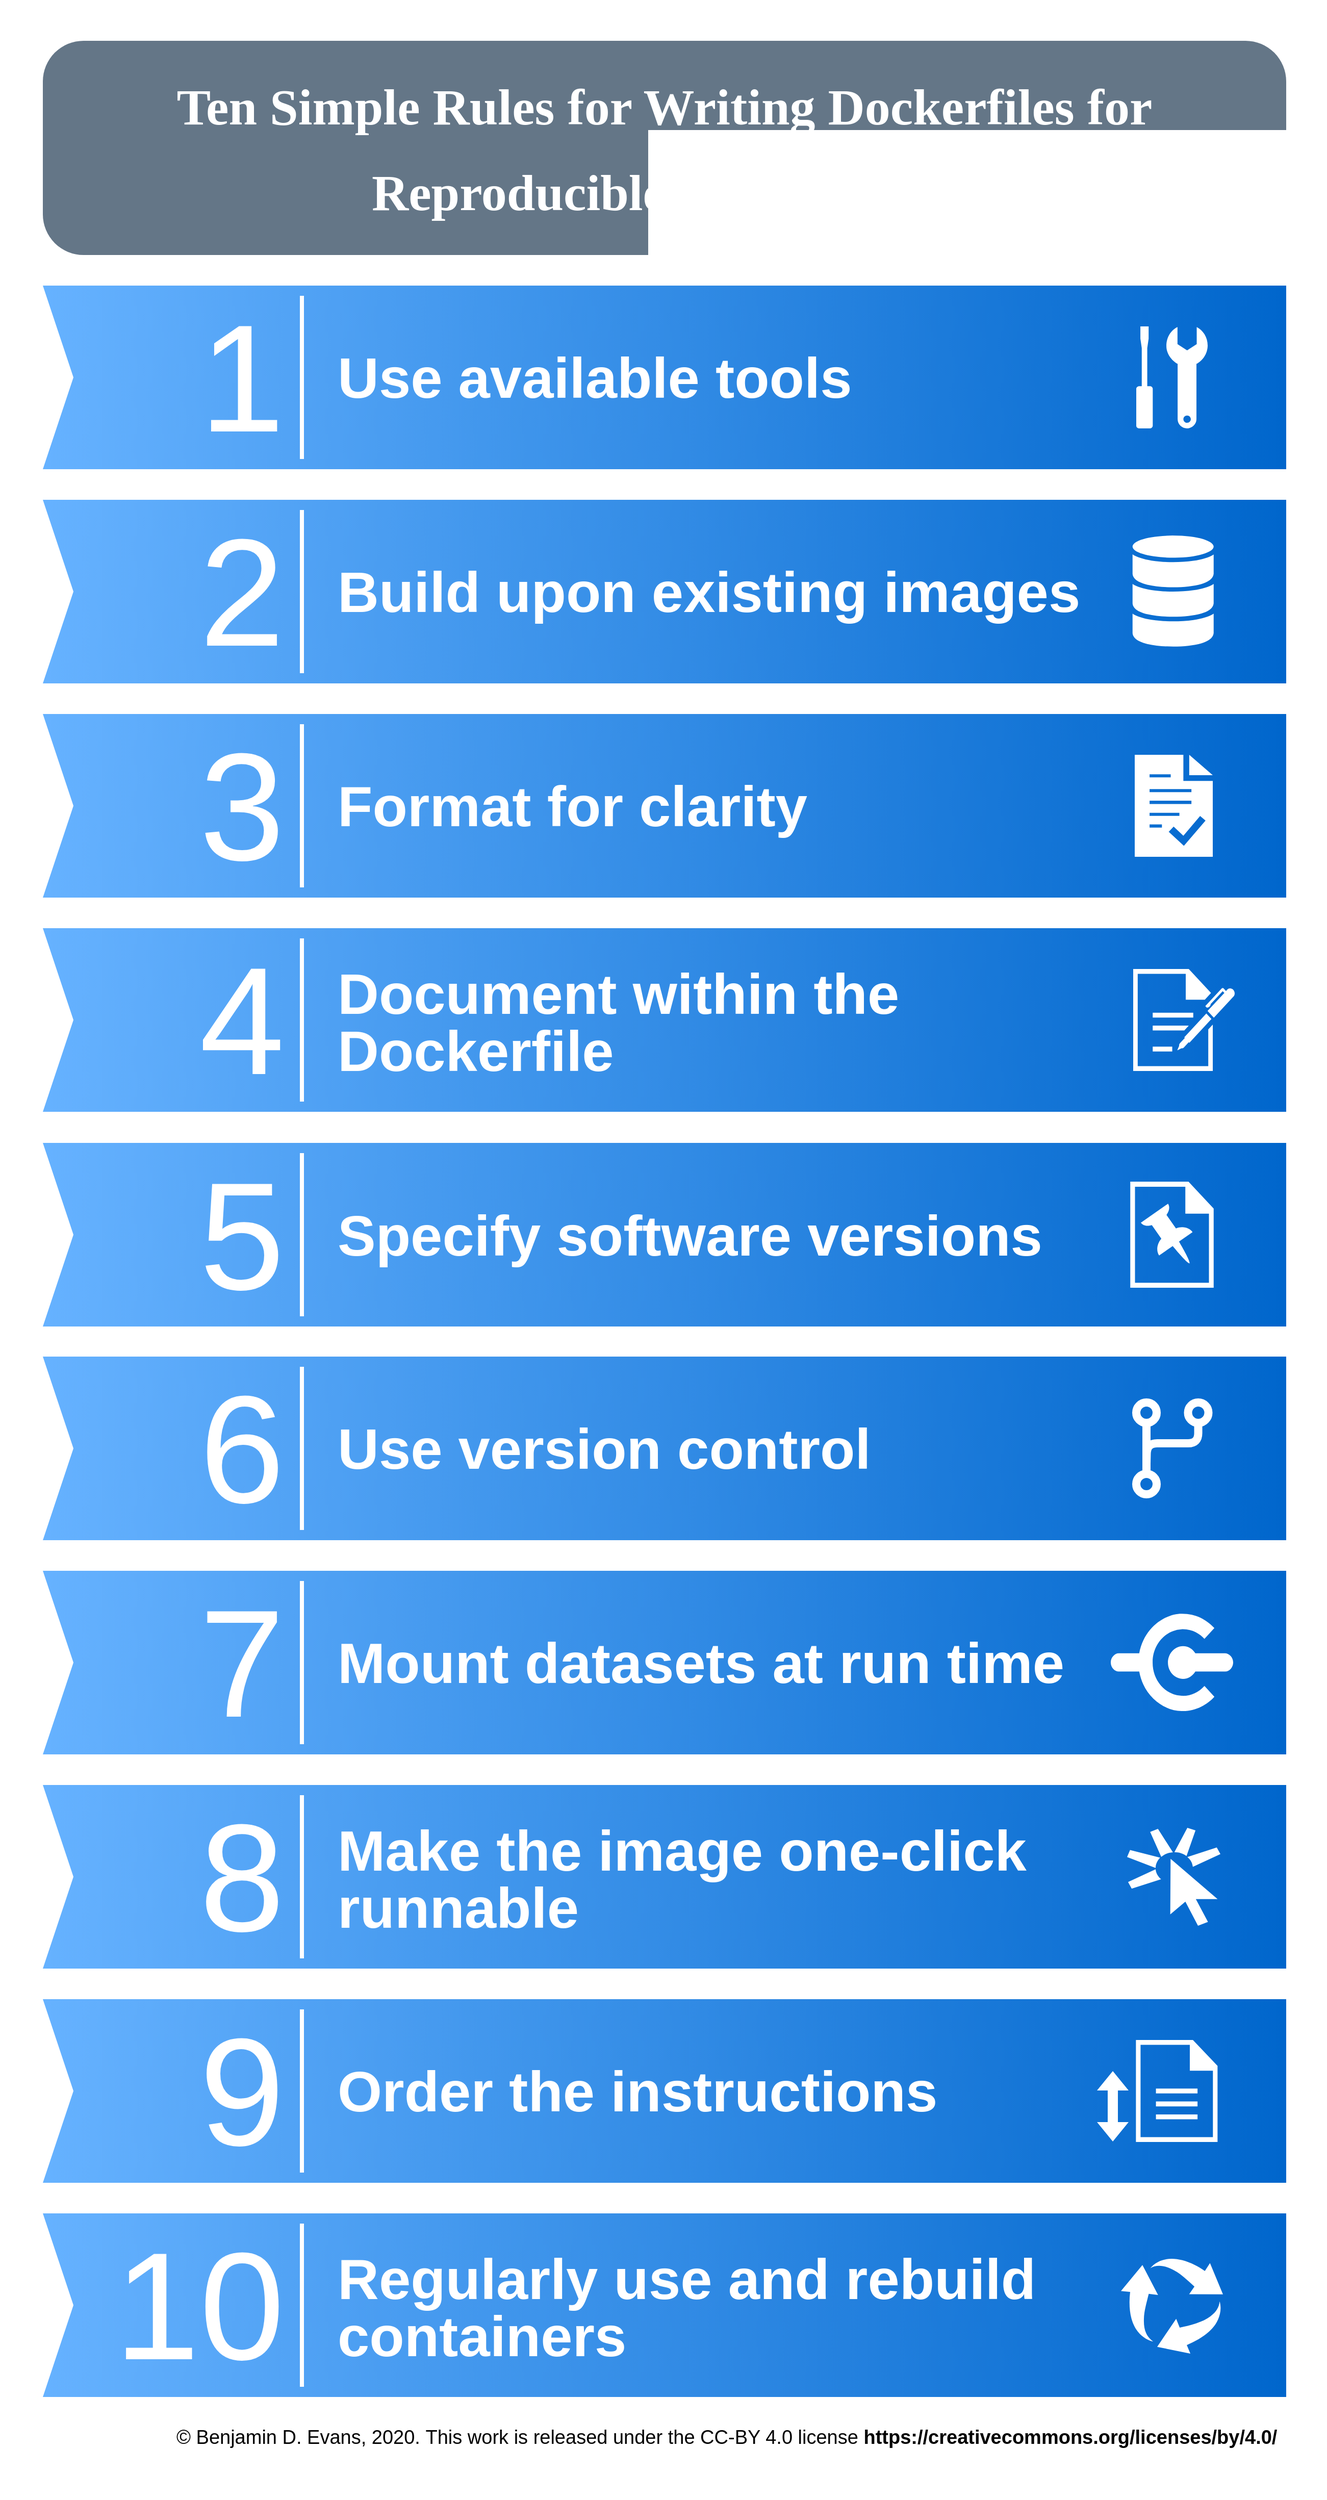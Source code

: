 <mxfile version="13.6.9" type="device"><diagram name="Page-1" id="1622d65d-c77d-c4b6-e0e7-3c11208c8684"><mxGraphModel dx="1107" dy="849" grid="1" gridSize="10" guides="1" tooltips="1" connect="1" arrows="1" fold="1" page="1" pageScale="1.5" pageWidth="1169" pageHeight="826" background="#ffffff" math="0" shadow="0"><root><mxCell id="0" style=";html=1;"/><mxCell id="1" style=";html=1;" parent="0"/><mxCell id="869962fe87da545-5" value="" style="whiteSpace=wrap;html=1;rounded=1;shadow=0;dashed=0;strokeWidth=1;fontFamily=Verdana;fontSize=70;verticalAlign=top;spacingTop=10;perimeter=rectanglePerimeter;arcSize=0;strokeColor=none;fillColor=none;" parent="1" vertex="1"><mxGeometry x="220" y="10" width="1300" height="2450" as="geometry"/></mxCell><mxCell id="869962fe87da545-2" value="" style="html=1;shadow=0;dashed=0;align=center;verticalAlign=middle;shape=mxgraph.arrows2.arrow;dy=0;dx=0;notch=30;rounded=0;strokeColor=none;strokeWidth=1;fillColor=#0066CC;fontFamily=Tahoma;fontSize=10;fontColor=#000000;gradientColor=#66B2FF;gradientDirection=west;" parent="1" vertex="1"><mxGeometry x="262" y="290" width="1219" height="180" as="geometry"/></mxCell><mxCell id="869962fe87da545-8" value="" style="html=1;shadow=0;dashed=0;align=center;verticalAlign=middle;shape=mxgraph.arrows2.arrow;dy=0;dx=0;notch=30;rounded=0;strokeColor=none;strokeWidth=1;fillColor=#0066CC;fontFamily=Tahoma;fontSize=10;fontColor=#000000;gradientColor=#66B2FF;gradientDirection=west;" parent="1" vertex="1"><mxGeometry x="262" y="500" width="1219" height="180" as="geometry"/></mxCell><mxCell id="869962fe87da545-11" value="" style="html=1;shadow=0;dashed=0;align=center;verticalAlign=middle;shape=mxgraph.arrows2.arrow;dy=0;dx=0;notch=30;rounded=0;strokeColor=none;strokeWidth=1;fillColor=#0066CC;fontFamily=Tahoma;fontSize=10;fontColor=#000000;gradientColor=#66B2FF;gradientDirection=west;" parent="1" vertex="1"><mxGeometry x="262" y="710" width="1219" height="180" as="geometry"/></mxCell><mxCell id="869962fe87da545-14" value="" style="html=1;shadow=0;dashed=0;align=center;verticalAlign=middle;shape=mxgraph.arrows2.arrow;dy=0;dx=0;notch=30;rounded=0;strokeColor=none;strokeWidth=1;fillColor=#0066CC;fontFamily=Tahoma;fontSize=10;fontColor=#000000;gradientColor=#66B2FF;gradientDirection=west;" parent="1" vertex="1"><mxGeometry x="262" y="920" width="1219" height="180" as="geometry"/></mxCell><mxCell id="869962fe87da545-17" value="" style="html=1;shadow=0;dashed=0;align=center;verticalAlign=middle;shape=mxgraph.arrows2.arrow;dy=0;dx=0;notch=30;rounded=0;strokeColor=none;strokeWidth=1;fillColor=#0066CC;fontFamily=Tahoma;fontSize=10;fontColor=#000000;gradientColor=#66B2FF;gradientDirection=west;" parent="1" vertex="1"><mxGeometry x="262" y="1130.5" width="1219" height="180" as="geometry"/></mxCell><mxCell id="869962fe87da545-19" value="1" style="text;html=1;strokeColor=none;fillColor=none;align=right;verticalAlign=middle;whiteSpace=wrap;rounded=0;shadow=0;dashed=0;fontFamily=Helvetica;fontSize=150;fontColor=#FFFFFF;" parent="1" vertex="1"><mxGeometry x="301" y="290" width="200" height="180" as="geometry"/></mxCell><mxCell id="869962fe87da545-20" value="2" style="text;html=1;strokeColor=none;fillColor=none;align=right;verticalAlign=middle;whiteSpace=wrap;rounded=0;shadow=0;dashed=0;fontFamily=Helvetica;fontSize=150;fontColor=#FFFFFF;" parent="1" vertex="1"><mxGeometry x="301" y="500" width="200" height="180" as="geometry"/></mxCell><mxCell id="869962fe87da545-21" value="3" style="text;html=1;strokeColor=none;fillColor=none;align=right;verticalAlign=middle;whiteSpace=wrap;rounded=0;shadow=0;dashed=0;fontFamily=Helvetica;fontSize=150;fontColor=#FFFFFF;" parent="1" vertex="1"><mxGeometry x="301" y="710" width="200" height="180" as="geometry"/></mxCell><mxCell id="869962fe87da545-22" value="4" style="text;html=1;strokeColor=none;fillColor=none;align=right;verticalAlign=middle;whiteSpace=wrap;rounded=0;shadow=0;dashed=0;fontFamily=Helvetica;fontSize=150;fontColor=#FFFFFF;" parent="1" vertex="1"><mxGeometry x="301" y="920" width="200" height="180" as="geometry"/></mxCell><mxCell id="869962fe87da545-23" value="5" style="text;html=1;strokeColor=none;fillColor=none;align=right;verticalAlign=middle;whiteSpace=wrap;rounded=0;shadow=0;dashed=0;fontFamily=Helvetica;fontSize=150;fontColor=#FFFFFF;" parent="1" vertex="1"><mxGeometry x="301" y="1130.5" width="200" height="180" as="geometry"/></mxCell><mxCell id="869962fe87da545-24" value="" style="line;strokeWidth=4;direction=south;html=1;rounded=0;shadow=0;dashed=0;fillColor=none;gradientColor=#AD0002;fontFamily=Helvetica;fontSize=150;fontColor=#FFFFFF;align=right;strokeColor=#FFFFFF;" parent="1" vertex="1"><mxGeometry x="511" y="300" width="10" height="160" as="geometry"/></mxCell><mxCell id="869962fe87da545-25" value="" style="line;strokeWidth=4;direction=south;html=1;rounded=0;shadow=0;dashed=0;fillColor=none;gradientColor=#AD0002;fontFamily=Helvetica;fontSize=150;fontColor=#FFFFFF;align=right;strokeColor=#FFFFFF;" parent="1" vertex="1"><mxGeometry x="511" y="510" width="10" height="160" as="geometry"/></mxCell><mxCell id="869962fe87da545-26" value="" style="line;strokeWidth=4;direction=south;html=1;rounded=0;shadow=0;dashed=0;fillColor=none;gradientColor=#AD0002;fontFamily=Helvetica;fontSize=150;fontColor=#FFFFFF;align=right;strokeColor=#FFFFFF;" parent="1" vertex="1"><mxGeometry x="511" y="720" width="10" height="160" as="geometry"/></mxCell><mxCell id="869962fe87da545-27" value="" style="line;strokeWidth=4;direction=south;html=1;rounded=0;shadow=0;dashed=0;fillColor=none;gradientColor=#AD0002;fontFamily=Helvetica;fontSize=150;fontColor=#FFFFFF;align=right;strokeColor=#FFFFFF;" parent="1" vertex="1"><mxGeometry x="511" y="930" width="10" height="160" as="geometry"/></mxCell><mxCell id="869962fe87da545-28" value="" style="line;strokeWidth=4;direction=south;html=1;rounded=0;shadow=0;dashed=0;fillColor=none;gradientColor=#AD0002;fontFamily=Helvetica;fontSize=150;fontColor=#FFFFFF;align=right;strokeColor=#FFFFFF;" parent="1" vertex="1"><mxGeometry x="511" y="1140.5" width="10" height="160" as="geometry"/></mxCell><mxCell id="869962fe87da545-29" value="&lt;h1&gt;&lt;font style=&quot;line-height: 100% ; font-size: 56px&quot;&gt;Use available tools&lt;/font&gt;&lt;/h1&gt;" style="text;html=1;strokeColor=none;fillColor=none;spacing=0;spacingTop=0;whiteSpace=wrap;overflow=hidden;rounded=0;shadow=0;dashed=0;fontFamily=Helvetica;fontSize=12;fontColor=#FFFFFF;align=left;verticalAlign=middle;" parent="1" vertex="1"><mxGeometry x="551" y="310" width="730" height="140" as="geometry"/></mxCell><mxCell id="869962fe87da545-30" value="&lt;h1&gt;&lt;font style=&quot;line-height: 100% ; font-size: 56px&quot;&gt;Build upon existing images&lt;/font&gt;&lt;/h1&gt;" style="text;html=1;strokeColor=none;fillColor=none;spacing=0;spacingTop=0;whiteSpace=wrap;overflow=hidden;rounded=0;shadow=0;dashed=0;fontFamily=Helvetica;fontSize=12;fontColor=#FFFFFF;align=left;verticalAlign=middle;" parent="1" vertex="1"><mxGeometry x="551" y="520" width="730" height="140" as="geometry"/></mxCell><mxCell id="869962fe87da545-31" value="&lt;h1&gt;&lt;font style=&quot;line-height: 100% ; font-size: 56px&quot;&gt;Format for clarity&lt;/font&gt;&lt;/h1&gt;" style="text;html=1;strokeColor=none;fillColor=none;spacing=0;spacingTop=0;whiteSpace=wrap;overflow=hidden;rounded=0;shadow=0;dashed=0;fontFamily=Helvetica;fontSize=12;fontColor=#FFFFFF;align=left;verticalAlign=middle;" parent="1" vertex="1"><mxGeometry x="551" y="730" width="730" height="140" as="geometry"/></mxCell><mxCell id="869962fe87da545-32" value="&lt;h1&gt;&lt;font style=&quot;line-height: 100% ; font-size: 56px&quot;&gt;Document within the Dockerfile&lt;/font&gt;&lt;/h1&gt;" style="text;html=1;strokeColor=none;fillColor=none;spacing=0;spacingTop=0;whiteSpace=wrap;overflow=hidden;rounded=0;shadow=0;dashed=0;fontFamily=Helvetica;fontSize=12;fontColor=#FFFFFF;align=left;verticalAlign=middle;" parent="1" vertex="1"><mxGeometry x="551" y="940" width="730" height="140" as="geometry"/></mxCell><mxCell id="869962fe87da545-33" value="&lt;h1&gt;&lt;font style=&quot;line-height: 100% ; font-size: 56px&quot;&gt;Specify software versions&lt;/font&gt;&lt;/h1&gt;" style="text;html=1;strokeColor=none;fillColor=none;spacing=0;spacingTop=0;whiteSpace=wrap;overflow=hidden;rounded=0;shadow=0;dashed=0;fontFamily=Helvetica;fontSize=12;fontColor=#FFFFFF;align=left;verticalAlign=middle;" parent="1" vertex="1"><mxGeometry x="551" y="1150.5" width="730" height="140" as="geometry"/></mxCell><mxCell id="869962fe87da545-37" value="" style="shadow=0;dashed=0;html=1;strokeColor=none;fillColor=#FFFFFF;labelPosition=center;verticalLabelPosition=bottom;verticalAlign=top;shape=mxgraph.office.concepts.maintenance;rounded=0;fontFamily=Helvetica;fontSize=12;fontColor=#FFFFFF;align=left;" parent="1" vertex="1"><mxGeometry x="1334" y="330" width="70" height="100" as="geometry"/></mxCell><mxCell id="Tkywn2ojsrIOoug7aCTN-4" value="" style="html=1;shadow=0;dashed=0;align=center;verticalAlign=middle;shape=mxgraph.arrows2.arrow;dy=0;dx=0;notch=30;rounded=0;strokeColor=none;strokeWidth=1;fillColor=#0066CC;fontFamily=Tahoma;fontSize=10;fontColor=#000000;gradientColor=#66B2FF;gradientDirection=west;" parent="1" vertex="1"><mxGeometry x="262" y="1340" width="1219" height="180" as="geometry"/></mxCell><mxCell id="Tkywn2ojsrIOoug7aCTN-5" value="6" style="text;html=1;strokeColor=none;fillColor=none;align=right;verticalAlign=middle;whiteSpace=wrap;rounded=0;shadow=0;dashed=0;fontFamily=Helvetica;fontSize=150;fontColor=#FFFFFF;" parent="1" vertex="1"><mxGeometry x="301" y="1340" width="200" height="180" as="geometry"/></mxCell><mxCell id="Tkywn2ojsrIOoug7aCTN-6" value="" style="line;strokeWidth=4;direction=south;html=1;rounded=0;shadow=0;dashed=0;fillColor=none;gradientColor=#AD0002;fontFamily=Helvetica;fontSize=150;fontColor=#FFFFFF;align=right;strokeColor=#FFFFFF;" parent="1" vertex="1"><mxGeometry x="511" y="1350" width="10" height="160" as="geometry"/></mxCell><mxCell id="Tkywn2ojsrIOoug7aCTN-7" value="&lt;h1&gt;&lt;font style=&quot;line-height: 100% ; font-size: 56px&quot;&gt;Use version control&lt;/font&gt;&lt;/h1&gt;" style="text;html=1;strokeColor=none;fillColor=none;spacing=0;spacingTop=0;whiteSpace=wrap;overflow=hidden;rounded=0;shadow=0;dashed=0;fontFamily=Helvetica;fontSize=12;fontColor=#FFFFFF;align=left;verticalAlign=middle;" parent="1" vertex="1"><mxGeometry x="551" y="1360" width="730" height="140" as="geometry"/></mxCell><mxCell id="Tkywn2ojsrIOoug7aCTN-11" value="" style="html=1;shadow=0;dashed=0;align=center;verticalAlign=middle;shape=mxgraph.arrows2.arrow;dy=0;dx=0;notch=30;rounded=0;strokeColor=none;strokeWidth=1;fillColor=#0066CC;fontFamily=Tahoma;fontSize=10;fontColor=#000000;gradientColor=#66B2FF;gradientDirection=west;" parent="1" vertex="1"><mxGeometry x="262" y="1550" width="1219" height="180" as="geometry"/></mxCell><mxCell id="Tkywn2ojsrIOoug7aCTN-12" value="7" style="text;html=1;strokeColor=none;fillColor=none;align=right;verticalAlign=middle;whiteSpace=wrap;rounded=0;shadow=0;dashed=0;fontFamily=Helvetica;fontSize=150;fontColor=#FFFFFF;" parent="1" vertex="1"><mxGeometry x="301" y="1550" width="200" height="180" as="geometry"/></mxCell><mxCell id="Tkywn2ojsrIOoug7aCTN-13" value="" style="line;strokeWidth=4;direction=south;html=1;rounded=0;shadow=0;dashed=0;fillColor=none;gradientColor=#AD0002;fontFamily=Helvetica;fontSize=150;fontColor=#FFFFFF;align=right;strokeColor=#FFFFFF;" parent="1" vertex="1"><mxGeometry x="511" y="1560" width="10" height="160" as="geometry"/></mxCell><mxCell id="Tkywn2ojsrIOoug7aCTN-14" value="&lt;h1&gt;&lt;font style=&quot;line-height: 100% ; font-size: 56px&quot;&gt;Mount datasets at run time&lt;/font&gt;&lt;/h1&gt;" style="text;html=1;strokeColor=none;fillColor=none;spacing=0;spacingTop=0;whiteSpace=wrap;overflow=hidden;rounded=0;shadow=0;dashed=0;fontFamily=Helvetica;fontSize=12;fontColor=#FFFFFF;align=left;verticalAlign=middle;" parent="1" vertex="1"><mxGeometry x="551" y="1570" width="730" height="140" as="geometry"/></mxCell><mxCell id="Tkywn2ojsrIOoug7aCTN-18" value="" style="html=1;shadow=0;dashed=0;align=center;verticalAlign=middle;shape=mxgraph.arrows2.arrow;dy=0;dx=0;notch=30;rounded=0;strokeColor=none;strokeWidth=1;fillColor=#0066CC;fontFamily=Tahoma;fontSize=10;fontColor=#000000;gradientColor=#66B2FF;gradientDirection=west;" parent="1" vertex="1"><mxGeometry x="262" y="1760" width="1219" height="180" as="geometry"/></mxCell><mxCell id="Tkywn2ojsrIOoug7aCTN-19" value="8" style="text;html=1;strokeColor=none;fillColor=none;align=right;verticalAlign=middle;whiteSpace=wrap;rounded=0;shadow=0;dashed=0;fontFamily=Helvetica;fontSize=150;fontColor=#FFFFFF;" parent="1" vertex="1"><mxGeometry x="301" y="1760" width="200" height="180" as="geometry"/></mxCell><mxCell id="Tkywn2ojsrIOoug7aCTN-20" value="" style="line;strokeWidth=4;direction=south;html=1;rounded=0;shadow=0;dashed=0;fillColor=none;gradientColor=#AD0002;fontFamily=Helvetica;fontSize=150;fontColor=#FFFFFF;align=right;strokeColor=#FFFFFF;" parent="1" vertex="1"><mxGeometry x="511" y="1770" width="10" height="160" as="geometry"/></mxCell><mxCell id="Tkywn2ojsrIOoug7aCTN-21" value="&lt;h1&gt;&lt;font style=&quot;line-height: 100% ; font-size: 56px&quot;&gt;Make the image one-click runnable&lt;/font&gt;&lt;/h1&gt;" style="text;html=1;strokeColor=none;fillColor=none;spacing=0;spacingTop=0;whiteSpace=wrap;overflow=hidden;rounded=0;shadow=0;dashed=0;fontFamily=Helvetica;fontSize=12;fontColor=#FFFFFF;align=left;verticalAlign=middle;" parent="1" vertex="1"><mxGeometry x="551" y="1780" width="730" height="140" as="geometry"/></mxCell><mxCell id="Tkywn2ojsrIOoug7aCTN-25" value="" style="html=1;shadow=0;dashed=0;align=center;verticalAlign=middle;shape=mxgraph.arrows2.arrow;dy=0;dx=0;notch=30;rounded=0;strokeColor=none;strokeWidth=1;fillColor=#0066CC;fontFamily=Tahoma;fontSize=10;gradientDirection=west;gradientColor=#66B2FF;" parent="1" vertex="1"><mxGeometry x="262" y="1970" width="1219" height="180" as="geometry"/></mxCell><mxCell id="Tkywn2ojsrIOoug7aCTN-26" value="9" style="text;html=1;strokeColor=none;fillColor=none;align=right;verticalAlign=middle;whiteSpace=wrap;rounded=0;shadow=0;dashed=0;fontFamily=Helvetica;fontSize=150;fontColor=#FFFFFF;" parent="1" vertex="1"><mxGeometry x="301" y="1970" width="200" height="180" as="geometry"/></mxCell><mxCell id="Tkywn2ojsrIOoug7aCTN-27" value="" style="line;strokeWidth=4;direction=south;html=1;rounded=0;shadow=0;dashed=0;fillColor=none;gradientColor=#AD0002;fontFamily=Helvetica;fontSize=150;fontColor=#FFFFFF;align=right;strokeColor=#FFFFFF;" parent="1" vertex="1"><mxGeometry x="511" y="1980" width="10" height="160" as="geometry"/></mxCell><mxCell id="Tkywn2ojsrIOoug7aCTN-28" value="&lt;h1&gt;&lt;font style=&quot;line-height: 100% ; font-size: 56px&quot;&gt;Order the instructions&lt;/font&gt;&lt;/h1&gt;" style="text;html=1;strokeColor=none;fillColor=none;spacing=0;spacingTop=0;whiteSpace=wrap;overflow=hidden;rounded=0;shadow=0;dashed=0;fontFamily=Helvetica;fontSize=12;fontColor=#FFFFFF;align=left;verticalAlign=middle;" parent="1" vertex="1"><mxGeometry x="551" y="1990" width="730" height="140" as="geometry"/></mxCell><mxCell id="Tkywn2ojsrIOoug7aCTN-32" value="" style="html=1;shadow=0;dashed=0;align=center;verticalAlign=middle;shape=mxgraph.arrows2.arrow;dy=0;dx=0;notch=30;rounded=0;strokeColor=none;strokeWidth=1;fillColor=#0066CC;fontFamily=Tahoma;fontSize=10;fontColor=#000000;gradientColor=#66B2FF;gradientDirection=west;" parent="1" vertex="1"><mxGeometry x="262" y="2180" width="1219" height="180" as="geometry"/></mxCell><mxCell id="Tkywn2ojsrIOoug7aCTN-33" value="10" style="text;html=1;strokeColor=none;fillColor=none;align=right;verticalAlign=middle;whiteSpace=wrap;rounded=0;shadow=0;dashed=0;fontFamily=Helvetica;fontSize=150;fontColor=#FFFFFF;" parent="1" vertex="1"><mxGeometry x="301" y="2180" width="200" height="180" as="geometry"/></mxCell><mxCell id="Tkywn2ojsrIOoug7aCTN-34" value="" style="line;strokeWidth=4;direction=south;html=1;rounded=0;shadow=0;dashed=0;fillColor=none;gradientColor=#AD0002;fontFamily=Helvetica;fontSize=150;fontColor=#FFFFFF;align=right;strokeColor=#FFFFFF;" parent="1" vertex="1"><mxGeometry x="511" y="2190" width="10" height="160" as="geometry"/></mxCell><mxCell id="Tkywn2ojsrIOoug7aCTN-35" value="&lt;h1&gt;&lt;font style=&quot;line-height: 100% ; font-size: 56px&quot;&gt;Regularly use and rebuild containers&lt;/font&gt;&lt;/h1&gt;" style="text;html=1;strokeColor=none;fillColor=none;spacing=0;spacingTop=0;whiteSpace=wrap;overflow=hidden;rounded=0;shadow=0;dashed=0;fontFamily=Helvetica;fontSize=12;fontColor=#FFFFFF;align=left;verticalAlign=middle;" parent="1" vertex="1"><mxGeometry x="551" y="2200" width="730" height="140" as="geometry"/></mxCell><mxCell id="Tkywn2ojsrIOoug7aCTN-43" value="" style="pointerEvents=1;shadow=0;dashed=0;html=1;labelPosition=center;verticalLabelPosition=bottom;verticalAlign=top;outlineConnect=0;align=center;shape=mxgraph.office.concepts.sign_up;strokeColor=none;" parent="1" vertex="1"><mxGeometry x="1331" y="960" width="100" height="100" as="geometry"/></mxCell><mxCell id="Tkywn2ojsrIOoug7aCTN-44" value="" style="pointerEvents=1;shadow=0;dashed=0;html=1;labelPosition=center;verticalLabelPosition=bottom;verticalAlign=top;outlineConnect=0;align=center;shape=mxgraph.office.concepts.get_started;strokeColor=none;" parent="1" vertex="1"><mxGeometry x="1325" y="1802" width="91.5" height="96" as="geometry"/></mxCell><mxCell id="Tkywn2ojsrIOoug7aCTN-46" value="" style="html=1;aspect=fixed;shadow=0;align=center;verticalAlign=top;shape=mxgraph.gcp2.arrow_cycle;strokeColor=none;" parent="1" vertex="1"><mxGeometry x="1319" y="2222.5" width="100" height="95" as="geometry"/></mxCell><mxCell id="Tkywn2ojsrIOoug7aCTN-52" value="" style="pointerEvents=1;shadow=0;dashed=0;html=1;labelPosition=center;verticalLabelPosition=bottom;verticalAlign=top;align=center;shape=mxgraph.mscae.intune.terms_and_conditions;strokeColor=none;" parent="1" vertex="1"><mxGeometry x="1332.5" y="750" width="76.5" height="100" as="geometry"/></mxCell><mxCell id="Tkywn2ojsrIOoug7aCTN-58" value="" style="pointerEvents=1;shadow=0;dashed=0;html=1;labelPosition=center;verticalLabelPosition=bottom;verticalAlign=top;outlineConnect=0;align=center;shape=mxgraph.office.concepts.document_blank;strokeColor=none;" parent="1" vertex="1"><mxGeometry x="1328.13" y="1168.5" width="81.75" height="104" as="geometry"/></mxCell><mxCell id="Tkywn2ojsrIOoug7aCTN-57" value="" style="pointerEvents=1;shadow=0;dashed=0;html=1;labelPosition=center;verticalLabelPosition=bottom;verticalAlign=top;outlineConnect=0;align=center;shape=mxgraph.office.concepts.pin;strokeColor=none;rotation=-35;" parent="1" vertex="1"><mxGeometry x="1349.01" y="1194" width="40" height="60" as="geometry"/></mxCell><mxCell id="Tkywn2ojsrIOoug7aCTN-63" value="&lt;font size=&quot;1&quot;&gt;&lt;b style=&quot;font-size: 50px&quot;&gt;Ten Simple Rules for Writing Dockerfiles for Reproducible Data Science&lt;/b&gt;&lt;/font&gt;" style="whiteSpace=wrap;html=1;rounded=1;shadow=0;dashed=0;strokeWidth=1;fillColor=#647687;fontFamily=Verdana;fontSize=70;strokeColor=none;verticalAlign=top;spacingTop=10;perimeter=rectanglePerimeter;arcSize=19;fontColor=#ffffff;" parent="1" vertex="1"><mxGeometry x="262" y="50" width="1219" height="210" as="geometry"/></mxCell><mxCell id="Tkywn2ojsrIOoug7aCTN-80" value="" style="pointerEvents=1;shadow=0;dashed=0;html=1;labelPosition=center;verticalLabelPosition=bottom;verticalAlign=top;outlineConnect=0;align=center;shape=mxgraph.office.concepts.document;rounded=1;strokeColor=none;" parent="1" vertex="1"><mxGeometry x="1333.68" y="2010" width="80" height="100" as="geometry"/></mxCell><mxCell id="Tkywn2ojsrIOoug7aCTN-85" value="" style="pointerEvents=1;shadow=0;dashed=0;html=1;labelPosition=center;verticalLabelPosition=bottom;verticalAlign=top;outlineConnect=0;align=center;shape=mxgraph.office.concepts.connector;rounded=1;strokeColor=none;" parent="1" vertex="1"><mxGeometry x="1309" y="1592" width="120" height="96" as="geometry"/></mxCell><mxCell id="Tkywn2ojsrIOoug7aCTN-89" value="" style="shape=flexArrow;endArrow=classic;startArrow=classic;html=1;strokeColor=none;fillColor=#ffffff;comic=0;shadow=0;snapToPoint=1;" parent="1" edge="1"><mxGeometry width="50" height="50" relative="1" as="geometry"><mxPoint x="1311" y="2110" as="sourcePoint"/><mxPoint x="1311" y="2040" as="targetPoint"/></mxGeometry></mxCell><mxCell id="Tkywn2ojsrIOoug7aCTN-93" value="&lt;div style=&quot;text-align: justify ; font-size: 19px&quot;&gt;&lt;span&gt;© Benjamin D. Evans, 2020.&amp;nbsp;&lt;/span&gt;&lt;span&gt;This work is released under the CC-BY 4.0 license&amp;nbsp;&lt;/span&gt;&lt;b&gt;https://creativecommons.org/licenses/by/4.0/&lt;/b&gt;&lt;/div&gt;" style="text;html=1;resizable=0;autosize=1;align=left;verticalAlign=middle;points=[];fillColor=none;strokeColor=none;rounded=0;" parent="1" vertex="1"><mxGeometry x="391" y="2390" width="1090" height="20" as="geometry"/></mxCell><mxCell id="Tkywn2ojsrIOoug7aCTN-98" value="" style="shape=image;verticalLabelPosition=bottom;labelBackgroundColor=#ffffff;verticalAlign=top;aspect=fixed;imageAspect=0;image=https://mirrors.creativecommons.org/presskit/buttons/88x31/png/by.png;" parent="1" vertex="1"><mxGeometry x="262" y="2380" width="114.32" height="40" as="geometry"/></mxCell><mxCell id="ZoArz7WLxrTB0LBLuGcs-1" value="" style="shadow=0;dashed=0;html=1;labelPosition=center;verticalLabelPosition=bottom;verticalAlign=top;outlineConnect=0;align=center;shape=mxgraph.office.databases.database_mini_3;strokeColor=none;" parent="1" vertex="1"><mxGeometry x="1330.37" y="535" width="79.5" height="110" as="geometry"/></mxCell><mxCell id="ZoArz7WLxrTB0LBLuGcs-16" value="" style="ellipse;whiteSpace=wrap;html=1;aspect=fixed;rounded=1;strokeWidth=8;fillColor=none;strokeColor=#FFFFFF;" parent="1" vertex="1"><mxGeometry x="1334.0" y="1385" width="20" height="20" as="geometry"/></mxCell><mxCell id="ZoArz7WLxrTB0LBLuGcs-17" value="" style="ellipse;whiteSpace=wrap;html=1;aspect=fixed;rounded=1;strokeWidth=8;fillColor=none;strokeColor=#FFFFFF;" parent="1" vertex="1"><mxGeometry x="1334.0" y="1455" width="20" height="20" as="geometry"/></mxCell><mxCell id="ZoArz7WLxrTB0LBLuGcs-18" style="edgeStyle=orthogonalEdgeStyle;rounded=1;comic=0;orthogonalLoop=1;jettySize=auto;html=1;exitX=0.5;exitY=1;exitDx=0;exitDy=0;shadow=0;startArrow=none;startFill=0;endArrow=none;endFill=0;strokeWidth=8;strokeColor=#FFFFFF;" parent="1" source="ZoArz7WLxrTB0LBLuGcs-19" edge="1"><mxGeometry relative="1" as="geometry"><mxPoint x="1344.0" y="1445" as="targetPoint"/></mxGeometry></mxCell><mxCell id="ZoArz7WLxrTB0LBLuGcs-19" value="" style="ellipse;whiteSpace=wrap;html=1;aspect=fixed;rounded=1;strokeWidth=8;fillColor=none;strokeColor=#FFFFFF;" parent="1" vertex="1"><mxGeometry x="1384.75" y="1385" width="20" height="20" as="geometry"/></mxCell><mxCell id="ZoArz7WLxrTB0LBLuGcs-20" style="comic=0;orthogonalLoop=1;jettySize=auto;html=1;entryX=0.5;entryY=1;entryDx=0;entryDy=0;shadow=0;rounded=1;edgeStyle=orthogonalEdgeStyle;startArrow=none;startFill=0;endArrow=none;endFill=0;strokeWidth=8;strokeColor=#FFFFFF;" parent="1" source="ZoArz7WLxrTB0LBLuGcs-17" target="ZoArz7WLxrTB0LBLuGcs-16" edge="1"><mxGeometry relative="1" as="geometry"><mxPoint x="1322.38" y="1484.0" as="sourcePoint"/></mxGeometry></mxCell></root></mxGraphModel></diagram></mxfile>
